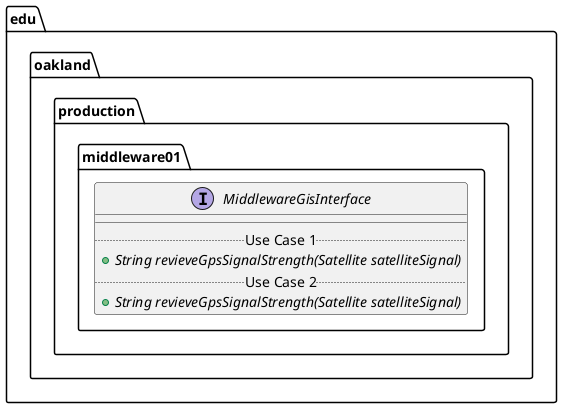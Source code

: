 @startuml MiddlewareGisInterface

package edu.oakland.production.middleware01 {
    interface MiddlewareGisInterface {
        __
        .. Use Case 1 ..
        {abstract} + String revieveGpsSignalStrength(Satellite satelliteSignal)
        .. Use Case 2 ..
        {abstract} + String revieveGpsSignalStrength(Satellite satelliteSignal)
    }
}

@enduml
